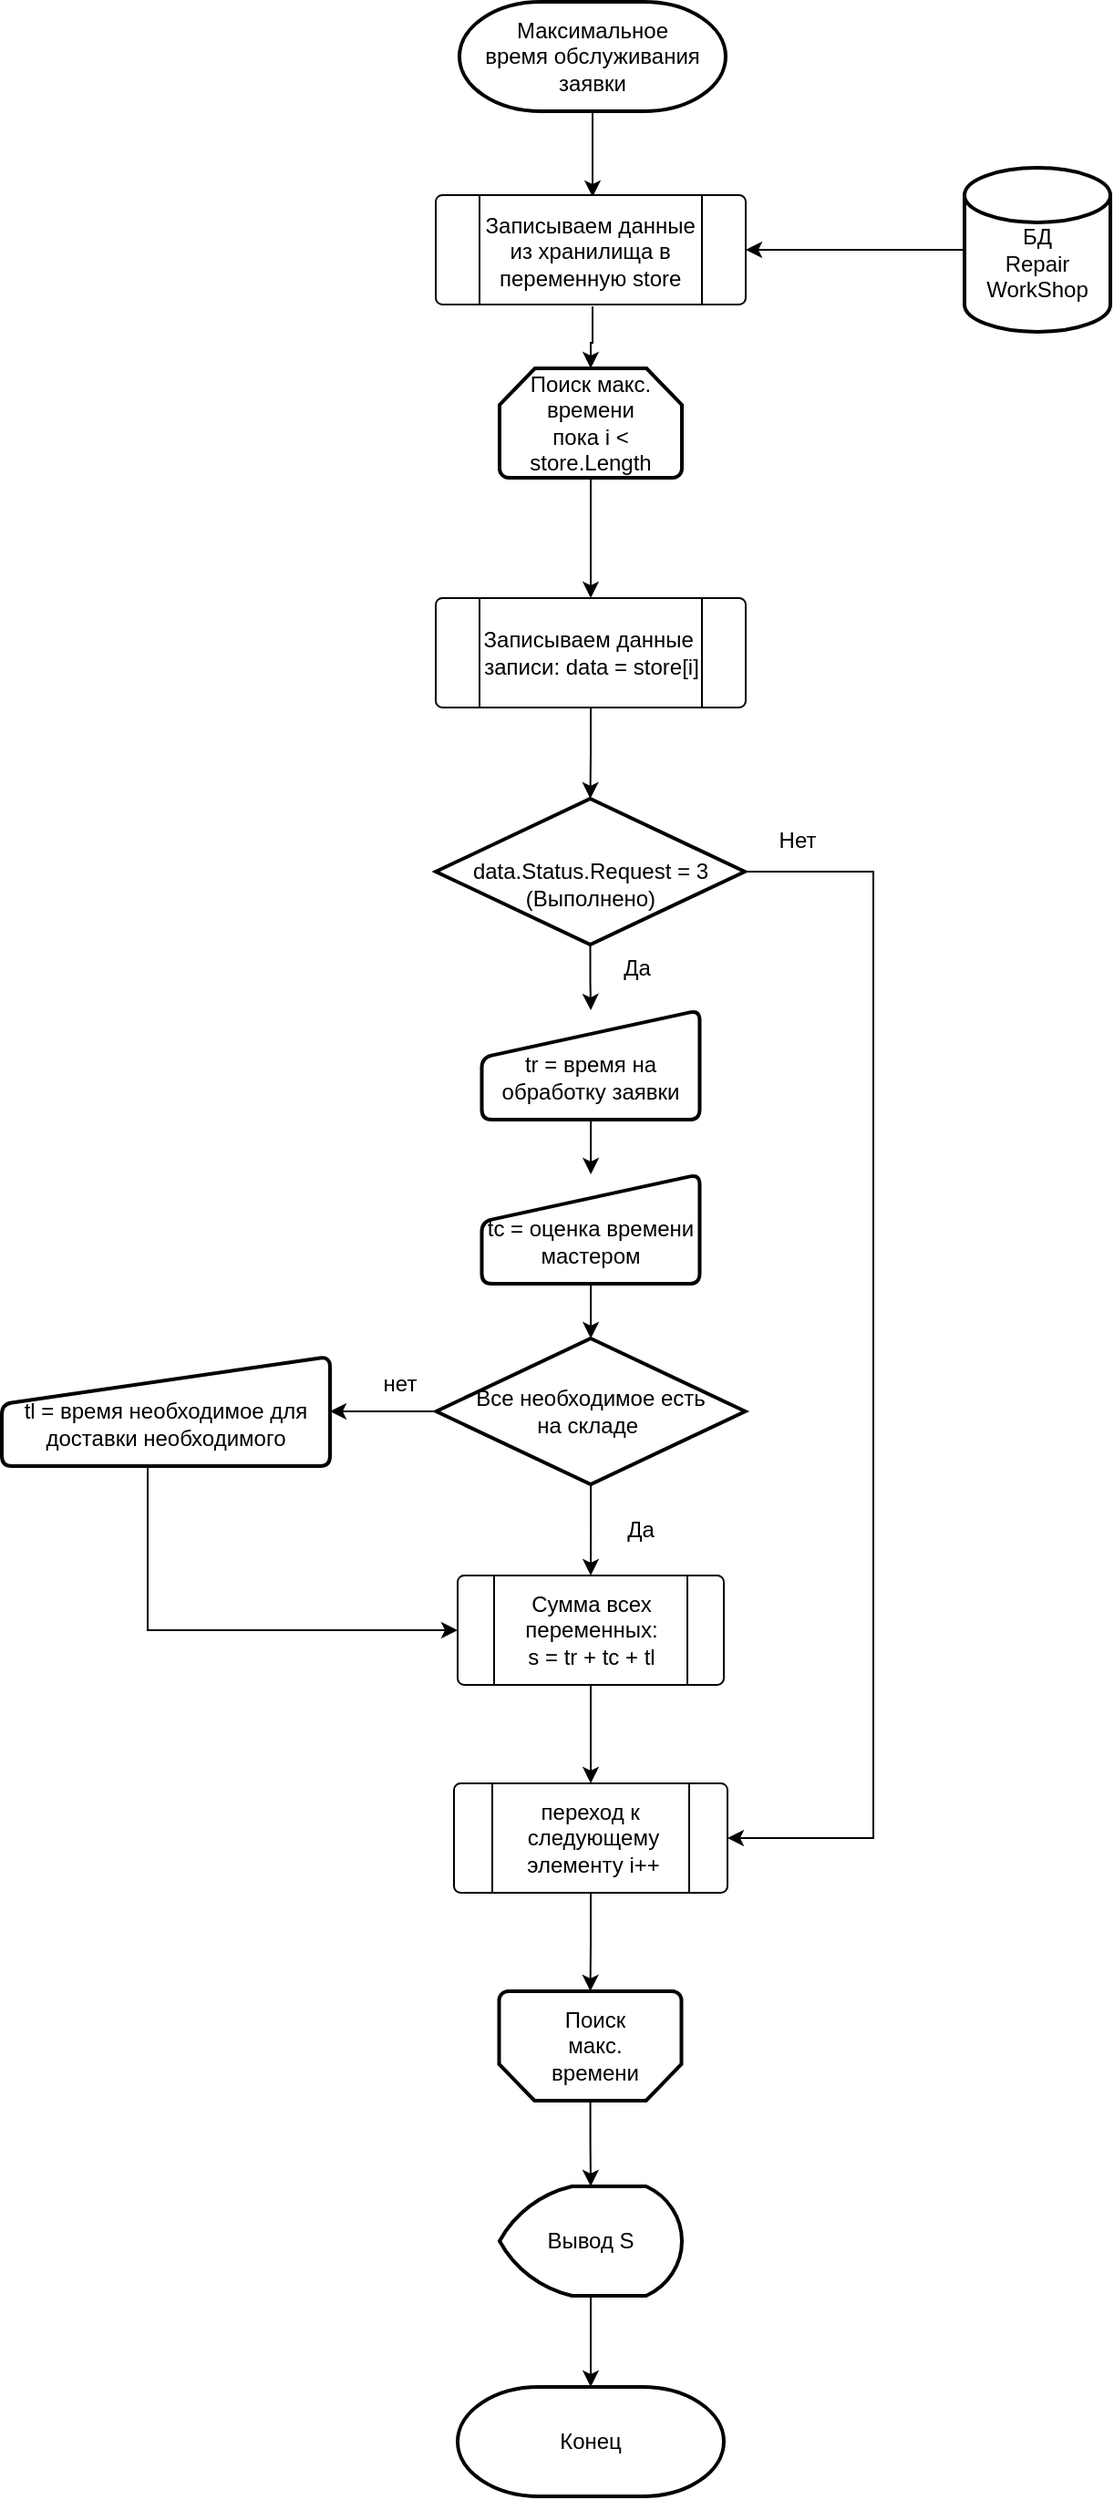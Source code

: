 <mxfile version="24.7.17">
  <diagram id="prtHgNgQTEPvFCAcTncT" name="Page-1">
    <mxGraphModel dx="1307" dy="1875" grid="1" gridSize="10" guides="1" tooltips="1" connect="1" arrows="1" fold="1" page="1" pageScale="1" pageWidth="827" pageHeight="1169" math="0" shadow="0">
      <root>
        <mxCell id="0" />
        <mxCell id="1" parent="0" />
        <mxCell id="DOwTM6RmxvTf31mkBMxO-10" value="" style="edgeStyle=orthogonalEdgeStyle;rounded=0;orthogonalLoop=1;jettySize=auto;html=1;" parent="1" source="8SG6r78gIQsy0ms2QrxP-1" target="DOwTM6RmxvTf31mkBMxO-7" edge="1">
          <mxGeometry relative="1" as="geometry" />
        </mxCell>
        <mxCell id="8SG6r78gIQsy0ms2QrxP-1" value="Максимальное&lt;div&gt;время обслуживания заявки&lt;/div&gt;" style="strokeWidth=2;html=1;shape=mxgraph.flowchart.terminator;whiteSpace=wrap;" parent="1" vertex="1">
          <mxGeometry x="393" y="-287" width="146" height="60" as="geometry" />
        </mxCell>
        <mxCell id="ltg_N6pYSxbRlfZfUS3R-8" value="" style="edgeStyle=orthogonalEdgeStyle;rounded=0;orthogonalLoop=1;jettySize=auto;html=1;" parent="1" source="ltg_N6pYSxbRlfZfUS3R-1" target="ltg_N6pYSxbRlfZfUS3R-3" edge="1">
          <mxGeometry relative="1" as="geometry" />
        </mxCell>
        <mxCell id="ltg_N6pYSxbRlfZfUS3R-1" value="&lt;div&gt;&lt;br&gt;&lt;/div&gt;tc = оценка времени мастером" style="html=1;strokeWidth=2;shape=manualInput;whiteSpace=wrap;rounded=1;size=26;arcSize=11;" parent="1" vertex="1">
          <mxGeometry x="405.25" y="356" width="119.5" height="60" as="geometry" />
        </mxCell>
        <mxCell id="ltg_N6pYSxbRlfZfUS3R-9" value="" style="edgeStyle=orthogonalEdgeStyle;rounded=0;orthogonalLoop=1;jettySize=auto;html=1;" parent="1" source="ltg_N6pYSxbRlfZfUS3R-2" target="ltg_N6pYSxbRlfZfUS3R-1" edge="1">
          <mxGeometry relative="1" as="geometry" />
        </mxCell>
        <mxCell id="ltg_N6pYSxbRlfZfUS3R-2" value="&lt;div&gt;&lt;br&gt;&lt;/div&gt;tr = время на обработку заявки" style="html=1;strokeWidth=2;shape=manualInput;whiteSpace=wrap;rounded=1;size=26;arcSize=11;" parent="1" vertex="1">
          <mxGeometry x="405.25" y="266" width="119.5" height="60" as="geometry" />
        </mxCell>
        <mxCell id="ltg_N6pYSxbRlfZfUS3R-7" value="" style="edgeStyle=orthogonalEdgeStyle;rounded=0;orthogonalLoop=1;jettySize=auto;html=1;" parent="1" source="ltg_N6pYSxbRlfZfUS3R-3" target="ltg_N6pYSxbRlfZfUS3R-6" edge="1">
          <mxGeometry relative="1" as="geometry" />
        </mxCell>
        <mxCell id="ltg_N6pYSxbRlfZfUS3R-12" value="" style="edgeStyle=orthogonalEdgeStyle;rounded=0;orthogonalLoop=1;jettySize=auto;html=1;" parent="1" source="ltg_N6pYSxbRlfZfUS3R-3" target="ltg_N6pYSxbRlfZfUS3R-11" edge="1">
          <mxGeometry relative="1" as="geometry" />
        </mxCell>
        <mxCell id="ltg_N6pYSxbRlfZfUS3R-3" value="Все необходимое есть&lt;br&gt;на складе&amp;nbsp;" style="strokeWidth=2;html=1;shape=mxgraph.flowchart.decision;whiteSpace=wrap;" parent="1" vertex="1">
          <mxGeometry x="380.25" y="446" width="169.5" height="80" as="geometry" />
        </mxCell>
        <mxCell id="ltg_N6pYSxbRlfZfUS3R-5" value="" style="verticalLabelPosition=bottom;verticalAlign=top;html=1;shape=process;whiteSpace=wrap;rounded=1;size=0.14;arcSize=6;" parent="1" vertex="1">
          <mxGeometry x="392" y="576" width="146" height="60" as="geometry" />
        </mxCell>
        <mxCell id="DOwTM6RmxvTf31mkBMxO-30" value="" style="edgeStyle=orthogonalEdgeStyle;rounded=0;orthogonalLoop=1;jettySize=auto;html=1;" parent="1" source="ltg_N6pYSxbRlfZfUS3R-6" target="DOwTM6RmxvTf31mkBMxO-4" edge="1">
          <mxGeometry relative="1" as="geometry" />
        </mxCell>
        <mxCell id="ltg_N6pYSxbRlfZfUS3R-6" value="Сумма всех &lt;br&gt;переменных:&lt;br&gt;s = tr + tc + tl" style="text;html=1;align=center;verticalAlign=middle;resizable=0;points=[];autosize=1;strokeColor=none;fillColor=none;" parent="1" vertex="1">
          <mxGeometry x="415" y="576" width="100" height="60" as="geometry" />
        </mxCell>
        <mxCell id="ltg_N6pYSxbRlfZfUS3R-14" style="edgeStyle=orthogonalEdgeStyle;rounded=0;orthogonalLoop=1;jettySize=auto;html=1;entryX=0;entryY=0.5;entryDx=0;entryDy=0;" parent="1" source="ltg_N6pYSxbRlfZfUS3R-11" target="ltg_N6pYSxbRlfZfUS3R-5" edge="1">
          <mxGeometry relative="1" as="geometry">
            <Array as="points">
              <mxPoint x="222" y="606" />
            </Array>
          </mxGeometry>
        </mxCell>
        <mxCell id="ltg_N6pYSxbRlfZfUS3R-11" value="&lt;div&gt;&lt;br&gt;&lt;/div&gt;tl = время необходимое для доставки необходимого" style="html=1;strokeWidth=2;shape=manualInput;whiteSpace=wrap;rounded=1;size=26;arcSize=11;" parent="1" vertex="1">
          <mxGeometry x="142" y="456" width="180" height="60" as="geometry" />
        </mxCell>
        <mxCell id="ltg_N6pYSxbRlfZfUS3R-15" value="нет" style="text;html=1;align=center;verticalAlign=middle;resizable=0;points=[];autosize=1;strokeColor=none;fillColor=none;" parent="1" vertex="1">
          <mxGeometry x="340.25" y="456" width="40" height="30" as="geometry" />
        </mxCell>
        <mxCell id="ltg_N6pYSxbRlfZfUS3R-16" value="Да" style="text;html=1;align=center;verticalAlign=middle;resizable=0;points=[];autosize=1;strokeColor=none;fillColor=none;" parent="1" vertex="1">
          <mxGeometry x="472" y="536" width="40" height="30" as="geometry" />
        </mxCell>
        <mxCell id="ltg_N6pYSxbRlfZfUS3R-17" value="Конец" style="strokeWidth=2;html=1;shape=mxgraph.flowchart.terminator;whiteSpace=wrap;" parent="1" vertex="1">
          <mxGeometry x="392" y="1021" width="146" height="60" as="geometry" />
        </mxCell>
        <mxCell id="ltg_N6pYSxbRlfZfUS3R-20" value="" style="edgeStyle=orthogonalEdgeStyle;rounded=0;orthogonalLoop=1;jettySize=auto;html=1;" parent="1" source="ltg_N6pYSxbRlfZfUS3R-18" target="ltg_N6pYSxbRlfZfUS3R-17" edge="1">
          <mxGeometry relative="1" as="geometry" />
        </mxCell>
        <mxCell id="ltg_N6pYSxbRlfZfUS3R-18" value="Вывод S" style="strokeWidth=2;html=1;shape=mxgraph.flowchart.display;whiteSpace=wrap;" parent="1" vertex="1">
          <mxGeometry x="415" y="911" width="100" height="60" as="geometry" />
        </mxCell>
        <mxCell id="DOwTM6RmxvTf31mkBMxO-24" value="" style="edgeStyle=orthogonalEdgeStyle;rounded=0;orthogonalLoop=1;jettySize=auto;html=1;" parent="1" source="DOwTM6RmxvTf31mkBMxO-1" target="DOwTM6RmxvTf31mkBMxO-12" edge="1">
          <mxGeometry relative="1" as="geometry" />
        </mxCell>
        <mxCell id="DOwTM6RmxvTf31mkBMxO-1" value="Поиск макс. времени&lt;div&gt;пока i &amp;lt; store.Length&lt;/div&gt;" style="strokeWidth=2;html=1;shape=mxgraph.flowchart.loop_limit;whiteSpace=wrap;" parent="1" vertex="1">
          <mxGeometry x="415" y="-86" width="100" height="60" as="geometry" />
        </mxCell>
        <mxCell id="DOwTM6RmxvTf31mkBMxO-2" value="" style="strokeWidth=2;html=1;shape=mxgraph.flowchart.loop_limit;whiteSpace=wrap;rotation=-180;" parent="1" vertex="1">
          <mxGeometry x="414.75" y="804" width="100" height="60" as="geometry" />
        </mxCell>
        <mxCell id="DOwTM6RmxvTf31mkBMxO-3" value="&lt;span style=&quot;text-wrap: wrap;&quot;&gt;Поиск макс.&lt;br&gt;времени&lt;/span&gt;" style="text;html=1;align=center;verticalAlign=middle;resizable=0;points=[];autosize=1;strokeColor=none;fillColor=none;" parent="1" vertex="1">
          <mxGeometry x="422" y="814" width="90" height="40" as="geometry" />
        </mxCell>
        <mxCell id="DOwTM6RmxvTf31mkBMxO-32" style="edgeStyle=orthogonalEdgeStyle;rounded=0;orthogonalLoop=1;jettySize=auto;html=1;" parent="1" source="DOwTM6RmxvTf31mkBMxO-4" target="DOwTM6RmxvTf31mkBMxO-2" edge="1">
          <mxGeometry relative="1" as="geometry" />
        </mxCell>
        <mxCell id="DOwTM6RmxvTf31mkBMxO-4" value="" style="verticalLabelPosition=bottom;verticalAlign=top;html=1;shape=process;whiteSpace=wrap;rounded=1;size=0.14;arcSize=6;" parent="1" vertex="1">
          <mxGeometry x="390" y="690" width="150" height="60" as="geometry" />
        </mxCell>
        <mxCell id="DOwTM6RmxvTf31mkBMxO-5" value="переход к&amp;nbsp;&lt;div&gt;следующему &lt;br&gt;элементу i++&lt;/div&gt;" style="text;html=1;align=center;verticalAlign=middle;resizable=0;points=[];autosize=1;strokeColor=none;fillColor=none;" parent="1" vertex="1">
          <mxGeometry x="416" y="690" width="100" height="60" as="geometry" />
        </mxCell>
        <mxCell id="DOwTM6RmxvTf31mkBMxO-6" value="" style="verticalLabelPosition=bottom;verticalAlign=top;html=1;shape=process;whiteSpace=wrap;rounded=1;size=0.14;arcSize=6;" parent="1" vertex="1">
          <mxGeometry x="380" y="-181" width="170" height="60" as="geometry" />
        </mxCell>
        <mxCell id="DOwTM6RmxvTf31mkBMxO-11" value="" style="edgeStyle=orthogonalEdgeStyle;rounded=0;orthogonalLoop=1;jettySize=auto;html=1;" parent="1" source="DOwTM6RmxvTf31mkBMxO-7" target="DOwTM6RmxvTf31mkBMxO-1" edge="1">
          <mxGeometry relative="1" as="geometry" />
        </mxCell>
        <mxCell id="DOwTM6RmxvTf31mkBMxO-7" value="Записываем данные&amp;nbsp;&lt;div&gt;из&amp;nbsp;&lt;span style=&quot;background-color: initial;&quot;&gt;хранилища в&amp;nbsp;&lt;/span&gt;&lt;div&gt;переменную store&amp;nbsp;&lt;/div&gt;&lt;/div&gt;" style="text;html=1;align=center;verticalAlign=middle;resizable=0;points=[];autosize=1;strokeColor=none;fillColor=none;" parent="1" vertex="1">
          <mxGeometry x="396" y="-180" width="140" height="60" as="geometry" />
        </mxCell>
        <mxCell id="DOwTM6RmxvTf31mkBMxO-9" style="edgeStyle=orthogonalEdgeStyle;rounded=0;orthogonalLoop=1;jettySize=auto;html=1;" parent="1" source="DOwTM6RmxvTf31mkBMxO-8" edge="1">
          <mxGeometry relative="1" as="geometry">
            <mxPoint x="550" y="-151" as="targetPoint" />
          </mxGeometry>
        </mxCell>
        <mxCell id="DOwTM6RmxvTf31mkBMxO-8" value="&lt;div&gt;&lt;br&gt;&lt;/div&gt;БД&lt;br&gt;Repair&lt;div&gt;WorkShop&lt;/div&gt;" style="strokeWidth=2;html=1;shape=mxgraph.flowchart.database;whiteSpace=wrap;" parent="1" vertex="1">
          <mxGeometry x="670" y="-196" width="80" height="90" as="geometry" />
        </mxCell>
        <mxCell id="DOwTM6RmxvTf31mkBMxO-15" value="" style="edgeStyle=orthogonalEdgeStyle;rounded=0;orthogonalLoop=1;jettySize=auto;html=1;" parent="1" source="DOwTM6RmxvTf31mkBMxO-12" target="DOwTM6RmxvTf31mkBMxO-14" edge="1">
          <mxGeometry relative="1" as="geometry" />
        </mxCell>
        <mxCell id="DOwTM6RmxvTf31mkBMxO-12" value="" style="verticalLabelPosition=bottom;verticalAlign=top;html=1;shape=process;whiteSpace=wrap;rounded=1;size=0.14;arcSize=6;" parent="1" vertex="1">
          <mxGeometry x="380" y="40" width="170" height="60" as="geometry" />
        </mxCell>
        <mxCell id="DOwTM6RmxvTf31mkBMxO-13" value="Записываем данные&amp;nbsp;&lt;div&gt;записи: data = store[i]&lt;/div&gt;" style="text;html=1;align=center;verticalAlign=middle;resizable=0;points=[];autosize=1;strokeColor=none;fillColor=none;" parent="1" vertex="1">
          <mxGeometry x="395" y="50" width="140" height="40" as="geometry" />
        </mxCell>
        <mxCell id="DOwTM6RmxvTf31mkBMxO-19" value="" style="edgeStyle=orthogonalEdgeStyle;rounded=0;orthogonalLoop=1;jettySize=auto;html=1;" parent="1" source="DOwTM6RmxvTf31mkBMxO-14" target="ltg_N6pYSxbRlfZfUS3R-2" edge="1">
          <mxGeometry relative="1" as="geometry" />
        </mxCell>
        <mxCell id="DOwTM6RmxvTf31mkBMxO-27" style="edgeStyle=orthogonalEdgeStyle;rounded=0;orthogonalLoop=1;jettySize=auto;html=1;entryX=1;entryY=0.5;entryDx=0;entryDy=0;" parent="1" source="DOwTM6RmxvTf31mkBMxO-14" target="DOwTM6RmxvTf31mkBMxO-4" edge="1">
          <mxGeometry relative="1" as="geometry">
            <Array as="points">
              <mxPoint x="620" y="190" />
              <mxPoint x="620" y="720" />
            </Array>
          </mxGeometry>
        </mxCell>
        <mxCell id="DOwTM6RmxvTf31mkBMxO-14" value="&lt;div&gt;&lt;br&gt;&lt;/div&gt;data.Status.Request = 3&lt;br&gt;(Выполнено)" style="strokeWidth=2;html=1;shape=mxgraph.flowchart.decision;whiteSpace=wrap;" parent="1" vertex="1">
          <mxGeometry x="380" y="150" width="169.5" height="80" as="geometry" />
        </mxCell>
        <mxCell id="DOwTM6RmxvTf31mkBMxO-18" value="Нет" style="text;html=1;align=center;verticalAlign=middle;resizable=0;points=[];autosize=1;strokeColor=none;fillColor=none;" parent="1" vertex="1">
          <mxGeometry x="557.75" y="158" width="40" height="30" as="geometry" />
        </mxCell>
        <mxCell id="DOwTM6RmxvTf31mkBMxO-28" value="Да" style="text;html=1;align=center;verticalAlign=middle;resizable=0;points=[];autosize=1;strokeColor=none;fillColor=none;" parent="1" vertex="1">
          <mxGeometry x="470" y="228" width="40" height="30" as="geometry" />
        </mxCell>
        <mxCell id="DOwTM6RmxvTf31mkBMxO-33" style="edgeStyle=orthogonalEdgeStyle;rounded=0;orthogonalLoop=1;jettySize=auto;html=1;entryX=0.5;entryY=0;entryDx=0;entryDy=0;entryPerimeter=0;" parent="1" source="DOwTM6RmxvTf31mkBMxO-2" target="ltg_N6pYSxbRlfZfUS3R-18" edge="1">
          <mxGeometry relative="1" as="geometry" />
        </mxCell>
      </root>
    </mxGraphModel>
  </diagram>
</mxfile>
